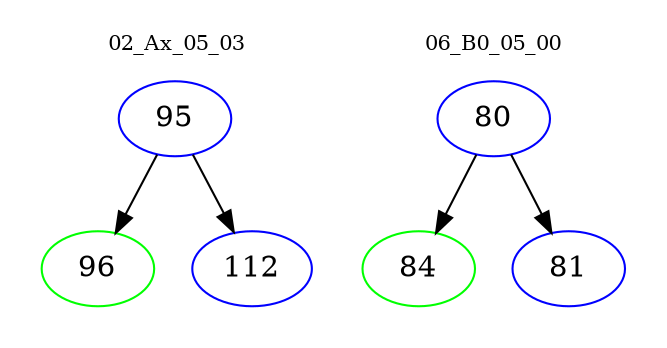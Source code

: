 digraph{
subgraph cluster_0 {
color = white
label = "02_Ax_05_03";
fontsize=10;
T0_95 [label="95", color="blue"]
T0_95 -> T0_96 [color="black"]
T0_96 [label="96", color="green"]
T0_95 -> T0_112 [color="black"]
T0_112 [label="112", color="blue"]
}
subgraph cluster_1 {
color = white
label = "06_B0_05_00";
fontsize=10;
T1_80 [label="80", color="blue"]
T1_80 -> T1_84 [color="black"]
T1_84 [label="84", color="green"]
T1_80 -> T1_81 [color="black"]
T1_81 [label="81", color="blue"]
}
}
